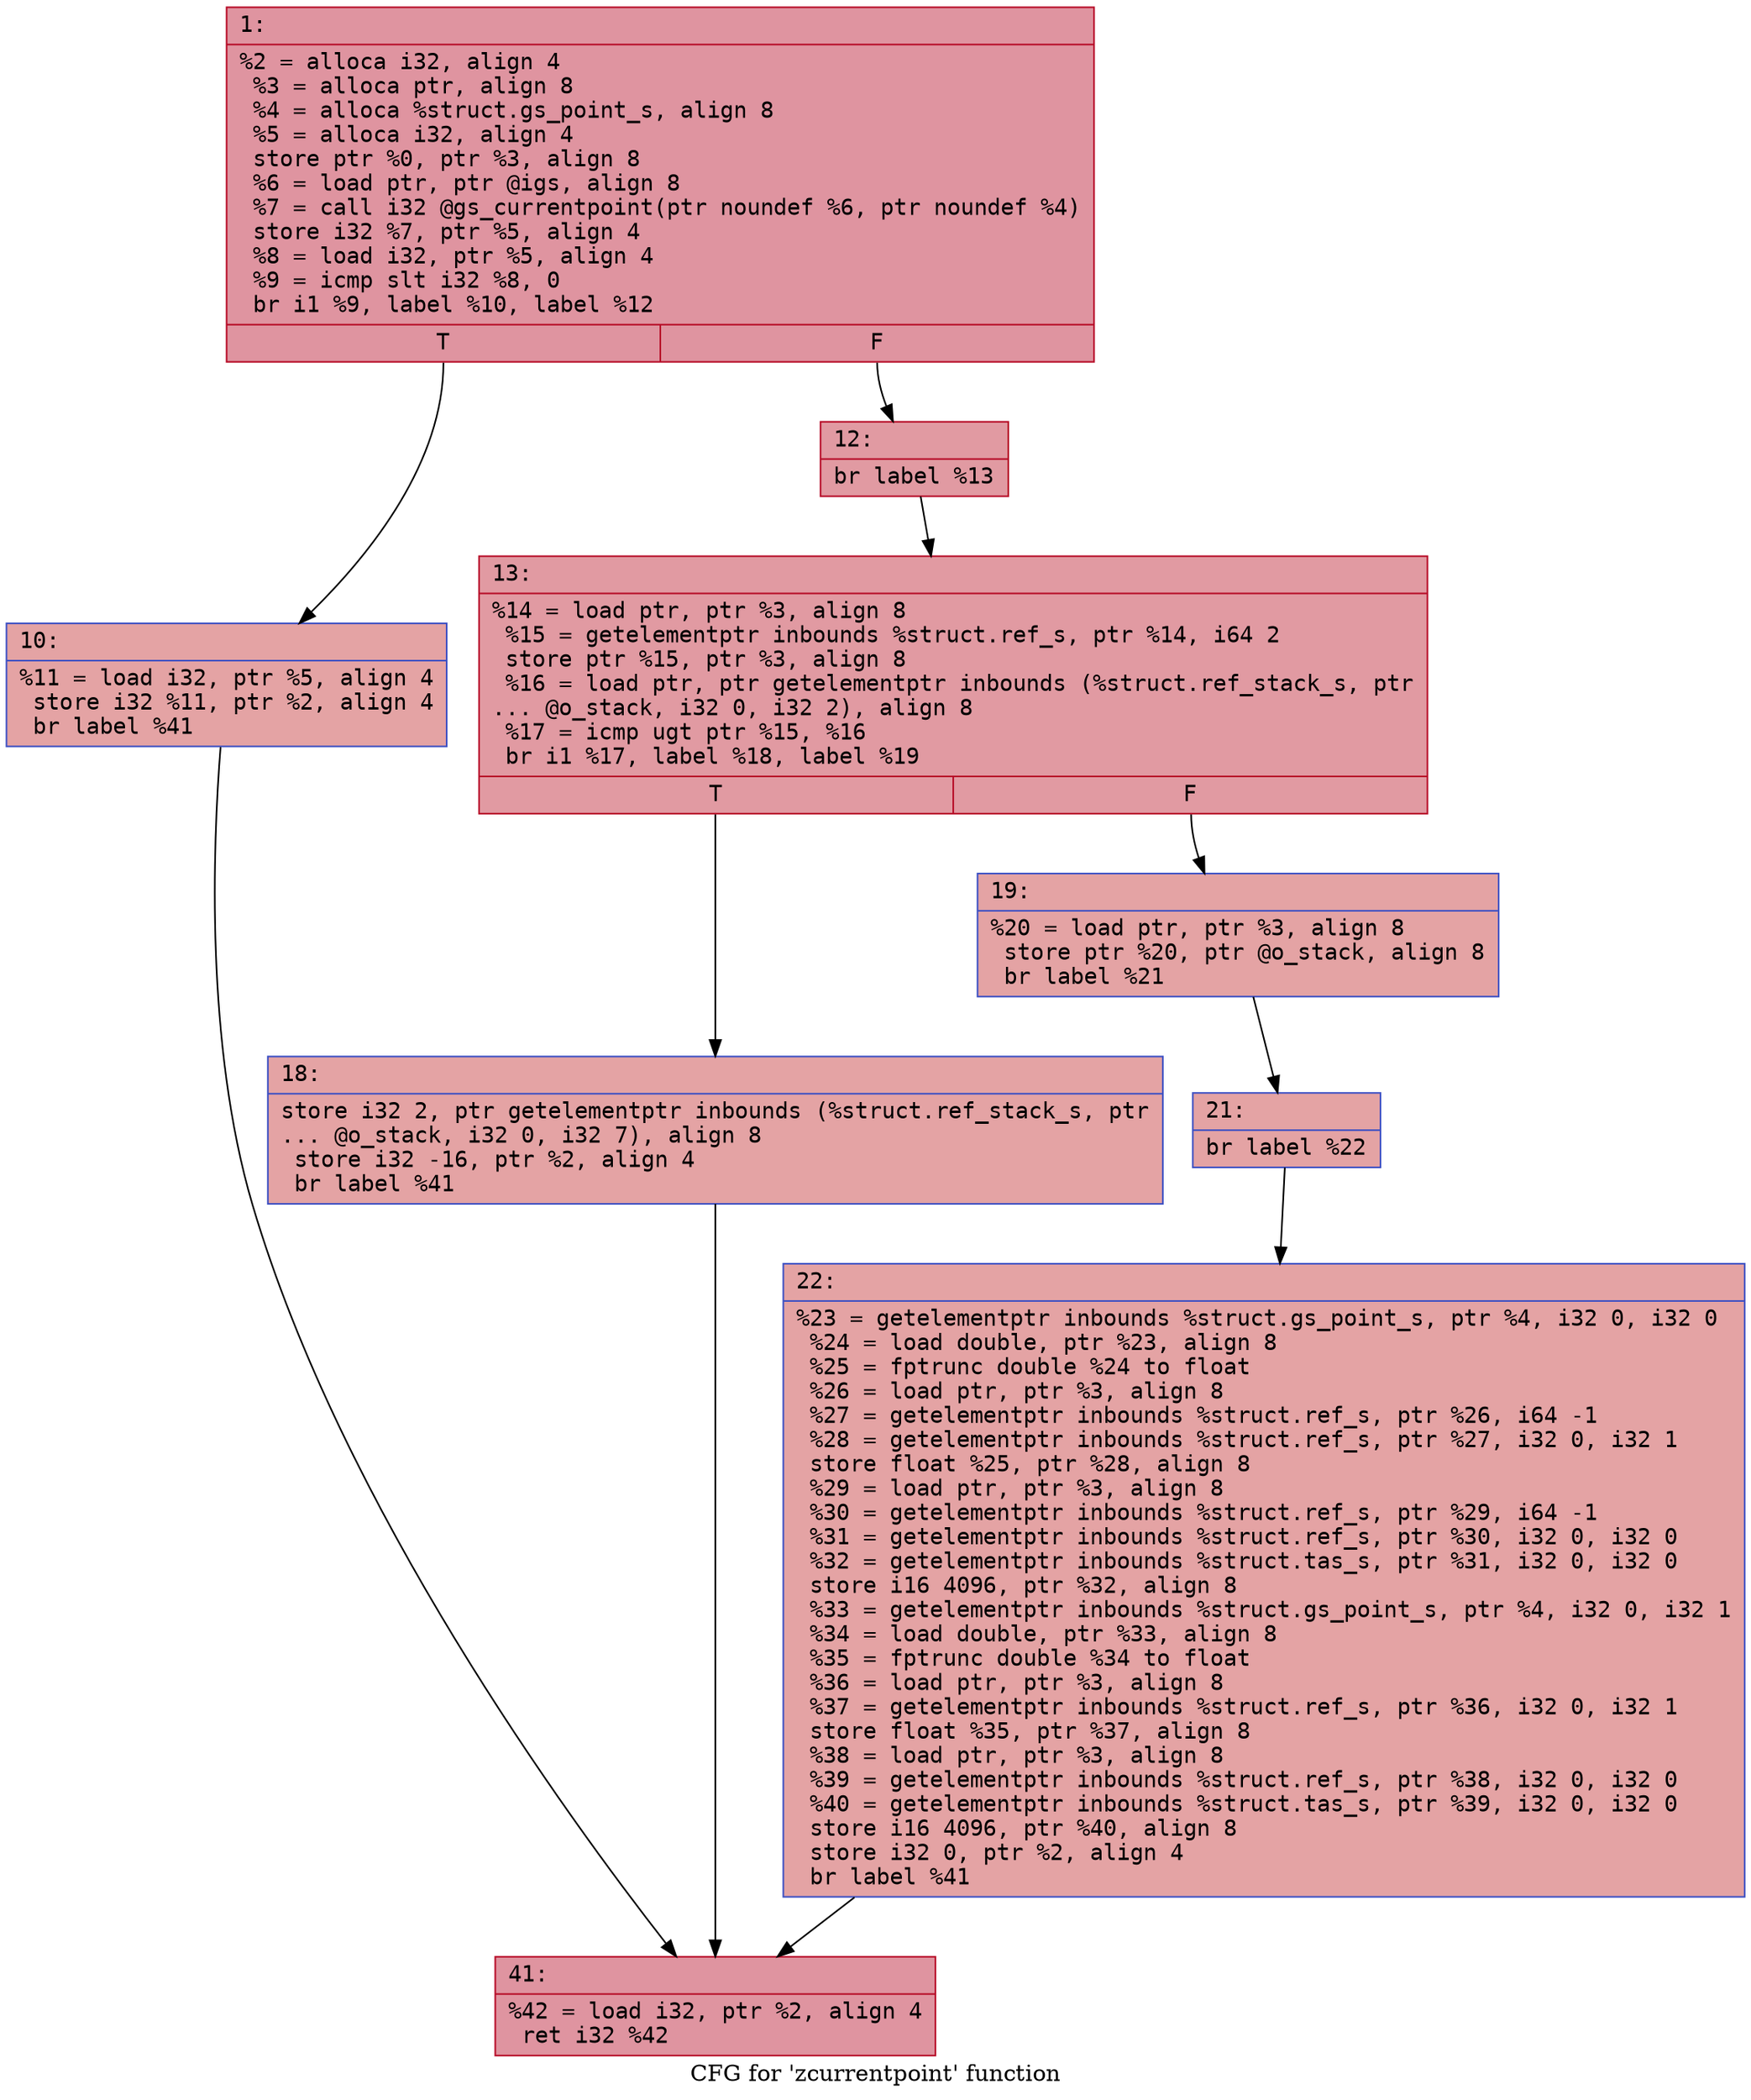 digraph "CFG for 'zcurrentpoint' function" {
	label="CFG for 'zcurrentpoint' function";

	Node0x600000a0e8a0 [shape=record,color="#b70d28ff", style=filled, fillcolor="#b70d2870" fontname="Courier",label="{1:\l|  %2 = alloca i32, align 4\l  %3 = alloca ptr, align 8\l  %4 = alloca %struct.gs_point_s, align 8\l  %5 = alloca i32, align 4\l  store ptr %0, ptr %3, align 8\l  %6 = load ptr, ptr @igs, align 8\l  %7 = call i32 @gs_currentpoint(ptr noundef %6, ptr noundef %4)\l  store i32 %7, ptr %5, align 4\l  %8 = load i32, ptr %5, align 4\l  %9 = icmp slt i32 %8, 0\l  br i1 %9, label %10, label %12\l|{<s0>T|<s1>F}}"];
	Node0x600000a0e8a0:s0 -> Node0x600000a0e8f0[tooltip="1 -> 10\nProbability 37.50%" ];
	Node0x600000a0e8a0:s1 -> Node0x600000a0e940[tooltip="1 -> 12\nProbability 62.50%" ];
	Node0x600000a0e8f0 [shape=record,color="#3d50c3ff", style=filled, fillcolor="#c32e3170" fontname="Courier",label="{10:\l|  %11 = load i32, ptr %5, align 4\l  store i32 %11, ptr %2, align 4\l  br label %41\l}"];
	Node0x600000a0e8f0 -> Node0x600000a0eb20[tooltip="10 -> 41\nProbability 100.00%" ];
	Node0x600000a0e940 [shape=record,color="#b70d28ff", style=filled, fillcolor="#bb1b2c70" fontname="Courier",label="{12:\l|  br label %13\l}"];
	Node0x600000a0e940 -> Node0x600000a0e990[tooltip="12 -> 13\nProbability 100.00%" ];
	Node0x600000a0e990 [shape=record,color="#b70d28ff", style=filled, fillcolor="#bb1b2c70" fontname="Courier",label="{13:\l|  %14 = load ptr, ptr %3, align 8\l  %15 = getelementptr inbounds %struct.ref_s, ptr %14, i64 2\l  store ptr %15, ptr %3, align 8\l  %16 = load ptr, ptr getelementptr inbounds (%struct.ref_stack_s, ptr\l... @o_stack, i32 0, i32 2), align 8\l  %17 = icmp ugt ptr %15, %16\l  br i1 %17, label %18, label %19\l|{<s0>T|<s1>F}}"];
	Node0x600000a0e990:s0 -> Node0x600000a0e9e0[tooltip="13 -> 18\nProbability 50.00%" ];
	Node0x600000a0e990:s1 -> Node0x600000a0ea30[tooltip="13 -> 19\nProbability 50.00%" ];
	Node0x600000a0e9e0 [shape=record,color="#3d50c3ff", style=filled, fillcolor="#c32e3170" fontname="Courier",label="{18:\l|  store i32 2, ptr getelementptr inbounds (%struct.ref_stack_s, ptr\l... @o_stack, i32 0, i32 7), align 8\l  store i32 -16, ptr %2, align 4\l  br label %41\l}"];
	Node0x600000a0e9e0 -> Node0x600000a0eb20[tooltip="18 -> 41\nProbability 100.00%" ];
	Node0x600000a0ea30 [shape=record,color="#3d50c3ff", style=filled, fillcolor="#c32e3170" fontname="Courier",label="{19:\l|  %20 = load ptr, ptr %3, align 8\l  store ptr %20, ptr @o_stack, align 8\l  br label %21\l}"];
	Node0x600000a0ea30 -> Node0x600000a0ea80[tooltip="19 -> 21\nProbability 100.00%" ];
	Node0x600000a0ea80 [shape=record,color="#3d50c3ff", style=filled, fillcolor="#c32e3170" fontname="Courier",label="{21:\l|  br label %22\l}"];
	Node0x600000a0ea80 -> Node0x600000a0ead0[tooltip="21 -> 22\nProbability 100.00%" ];
	Node0x600000a0ead0 [shape=record,color="#3d50c3ff", style=filled, fillcolor="#c32e3170" fontname="Courier",label="{22:\l|  %23 = getelementptr inbounds %struct.gs_point_s, ptr %4, i32 0, i32 0\l  %24 = load double, ptr %23, align 8\l  %25 = fptrunc double %24 to float\l  %26 = load ptr, ptr %3, align 8\l  %27 = getelementptr inbounds %struct.ref_s, ptr %26, i64 -1\l  %28 = getelementptr inbounds %struct.ref_s, ptr %27, i32 0, i32 1\l  store float %25, ptr %28, align 8\l  %29 = load ptr, ptr %3, align 8\l  %30 = getelementptr inbounds %struct.ref_s, ptr %29, i64 -1\l  %31 = getelementptr inbounds %struct.ref_s, ptr %30, i32 0, i32 0\l  %32 = getelementptr inbounds %struct.tas_s, ptr %31, i32 0, i32 0\l  store i16 4096, ptr %32, align 8\l  %33 = getelementptr inbounds %struct.gs_point_s, ptr %4, i32 0, i32 1\l  %34 = load double, ptr %33, align 8\l  %35 = fptrunc double %34 to float\l  %36 = load ptr, ptr %3, align 8\l  %37 = getelementptr inbounds %struct.ref_s, ptr %36, i32 0, i32 1\l  store float %35, ptr %37, align 8\l  %38 = load ptr, ptr %3, align 8\l  %39 = getelementptr inbounds %struct.ref_s, ptr %38, i32 0, i32 0\l  %40 = getelementptr inbounds %struct.tas_s, ptr %39, i32 0, i32 0\l  store i16 4096, ptr %40, align 8\l  store i32 0, ptr %2, align 4\l  br label %41\l}"];
	Node0x600000a0ead0 -> Node0x600000a0eb20[tooltip="22 -> 41\nProbability 100.00%" ];
	Node0x600000a0eb20 [shape=record,color="#b70d28ff", style=filled, fillcolor="#b70d2870" fontname="Courier",label="{41:\l|  %42 = load i32, ptr %2, align 4\l  ret i32 %42\l}"];
}
